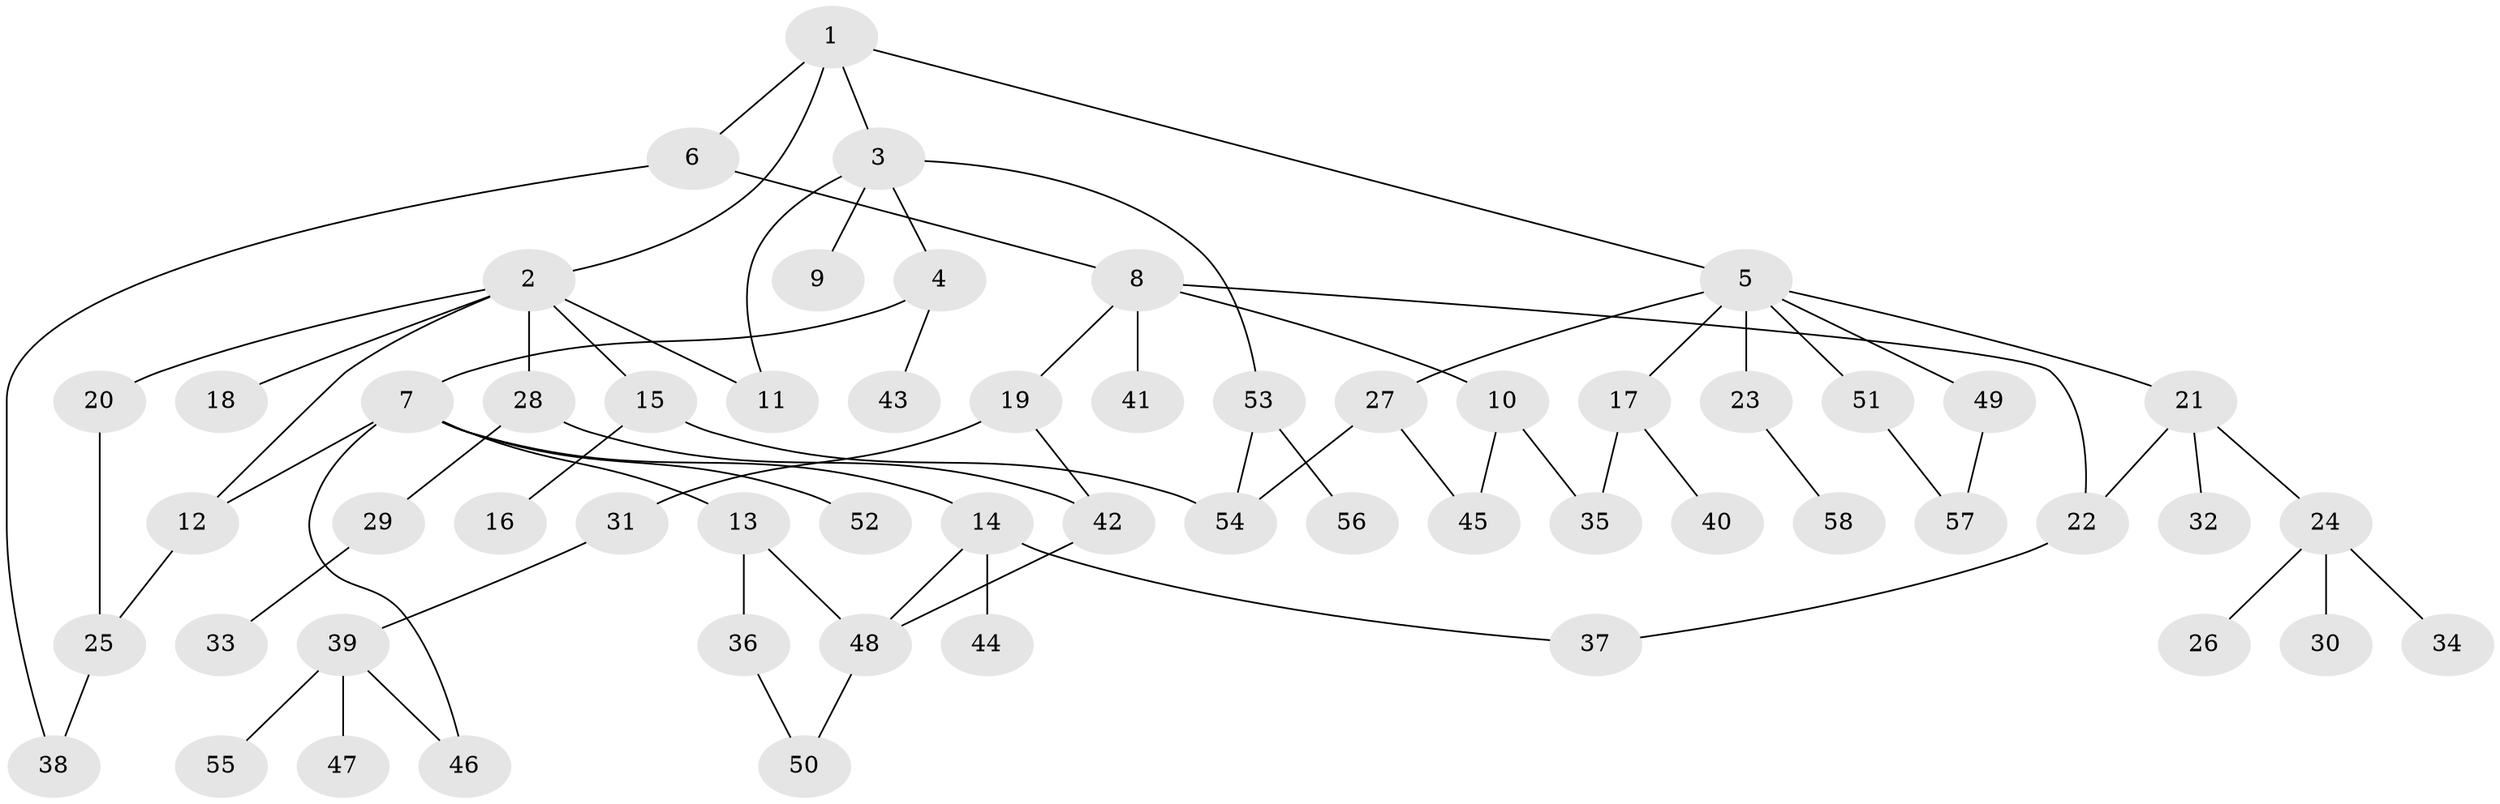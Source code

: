 // Generated by graph-tools (version 1.1) at 2025/49/03/09/25 03:49:15]
// undirected, 58 vertices, 73 edges
graph export_dot {
graph [start="1"]
  node [color=gray90,style=filled];
  1;
  2;
  3;
  4;
  5;
  6;
  7;
  8;
  9;
  10;
  11;
  12;
  13;
  14;
  15;
  16;
  17;
  18;
  19;
  20;
  21;
  22;
  23;
  24;
  25;
  26;
  27;
  28;
  29;
  30;
  31;
  32;
  33;
  34;
  35;
  36;
  37;
  38;
  39;
  40;
  41;
  42;
  43;
  44;
  45;
  46;
  47;
  48;
  49;
  50;
  51;
  52;
  53;
  54;
  55;
  56;
  57;
  58;
  1 -- 2;
  1 -- 3;
  1 -- 5;
  1 -- 6;
  2 -- 11;
  2 -- 15;
  2 -- 18;
  2 -- 20;
  2 -- 28;
  2 -- 12;
  3 -- 4;
  3 -- 9;
  3 -- 53;
  3 -- 11;
  4 -- 7;
  4 -- 43;
  5 -- 17;
  5 -- 21;
  5 -- 23;
  5 -- 27;
  5 -- 49;
  5 -- 51;
  6 -- 8;
  6 -- 38;
  7 -- 12;
  7 -- 13;
  7 -- 14;
  7 -- 52;
  7 -- 46;
  8 -- 10;
  8 -- 19;
  8 -- 41;
  8 -- 22;
  10 -- 45;
  10 -- 35;
  12 -- 25;
  13 -- 36;
  13 -- 48;
  14 -- 37;
  14 -- 44;
  14 -- 48;
  15 -- 16;
  15 -- 54;
  17 -- 35;
  17 -- 40;
  19 -- 31;
  19 -- 42;
  20 -- 25;
  21 -- 22;
  21 -- 24;
  21 -- 32;
  22 -- 37;
  23 -- 58;
  24 -- 26;
  24 -- 30;
  24 -- 34;
  25 -- 38;
  27 -- 54;
  27 -- 45;
  28 -- 29;
  28 -- 42;
  29 -- 33;
  31 -- 39;
  36 -- 50;
  39 -- 46;
  39 -- 47;
  39 -- 55;
  42 -- 48;
  48 -- 50;
  49 -- 57;
  51 -- 57;
  53 -- 56;
  53 -- 54;
}
